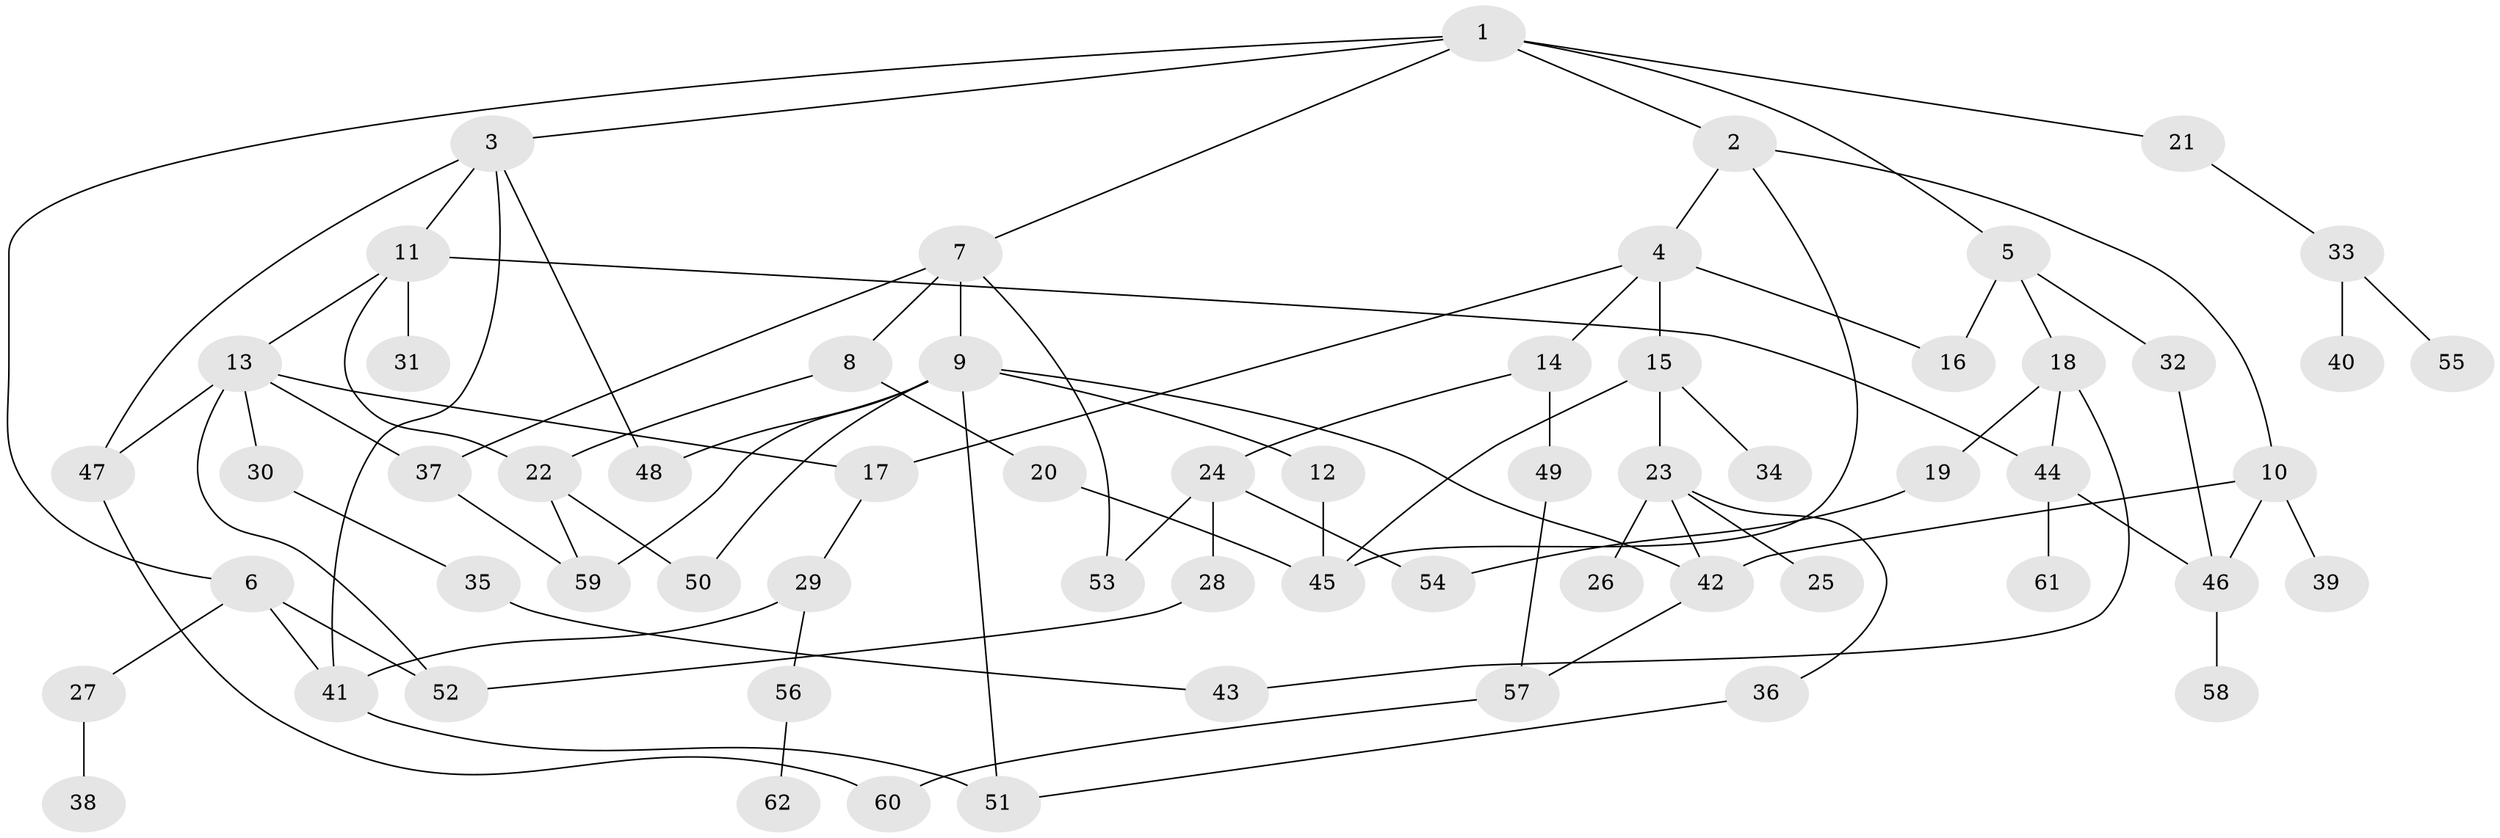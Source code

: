 // Generated by graph-tools (version 1.1) at 2025/01/03/09/25 03:01:01]
// undirected, 62 vertices, 89 edges
graph export_dot {
graph [start="1"]
  node [color=gray90,style=filled];
  1;
  2;
  3;
  4;
  5;
  6;
  7;
  8;
  9;
  10;
  11;
  12;
  13;
  14;
  15;
  16;
  17;
  18;
  19;
  20;
  21;
  22;
  23;
  24;
  25;
  26;
  27;
  28;
  29;
  30;
  31;
  32;
  33;
  34;
  35;
  36;
  37;
  38;
  39;
  40;
  41;
  42;
  43;
  44;
  45;
  46;
  47;
  48;
  49;
  50;
  51;
  52;
  53;
  54;
  55;
  56;
  57;
  58;
  59;
  60;
  61;
  62;
  1 -- 2;
  1 -- 3;
  1 -- 5;
  1 -- 6;
  1 -- 7;
  1 -- 21;
  2 -- 4;
  2 -- 10;
  2 -- 45;
  3 -- 11;
  3 -- 47;
  3 -- 48;
  3 -- 41;
  4 -- 14;
  4 -- 15;
  4 -- 17;
  4 -- 16;
  5 -- 16;
  5 -- 18;
  5 -- 32;
  6 -- 27;
  6 -- 41;
  6 -- 52;
  7 -- 8;
  7 -- 9;
  7 -- 37;
  7 -- 53;
  8 -- 20;
  8 -- 22;
  9 -- 12;
  9 -- 48;
  9 -- 51;
  9 -- 59;
  9 -- 42;
  9 -- 50;
  10 -- 39;
  10 -- 46;
  10 -- 42;
  11 -- 13;
  11 -- 31;
  11 -- 22;
  11 -- 44;
  12 -- 45;
  13 -- 30;
  13 -- 52;
  13 -- 47;
  13 -- 17;
  13 -- 37;
  14 -- 24;
  14 -- 49;
  15 -- 23;
  15 -- 34;
  15 -- 45;
  17 -- 29;
  18 -- 19;
  18 -- 44;
  18 -- 43;
  19 -- 54;
  20 -- 45;
  21 -- 33;
  22 -- 50;
  22 -- 59;
  23 -- 25;
  23 -- 26;
  23 -- 36;
  23 -- 42;
  24 -- 28;
  24 -- 54;
  24 -- 53;
  27 -- 38;
  28 -- 52;
  29 -- 56;
  29 -- 41;
  30 -- 35;
  32 -- 46;
  33 -- 40;
  33 -- 55;
  35 -- 43;
  36 -- 51;
  37 -- 59;
  41 -- 51;
  42 -- 57;
  44 -- 61;
  44 -- 46;
  46 -- 58;
  47 -- 60;
  49 -- 57;
  56 -- 62;
  57 -- 60;
}
